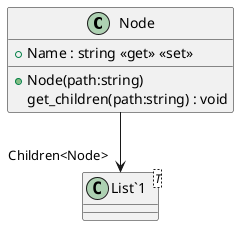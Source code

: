@startuml
class Node {
    + Name : string <<get>> <<set>>
    + Node(path:string)
    get_children(path:string) : void
}
class "List`1"<T> {
}
Node --> "Children<Node>" "List`1"
@enduml
